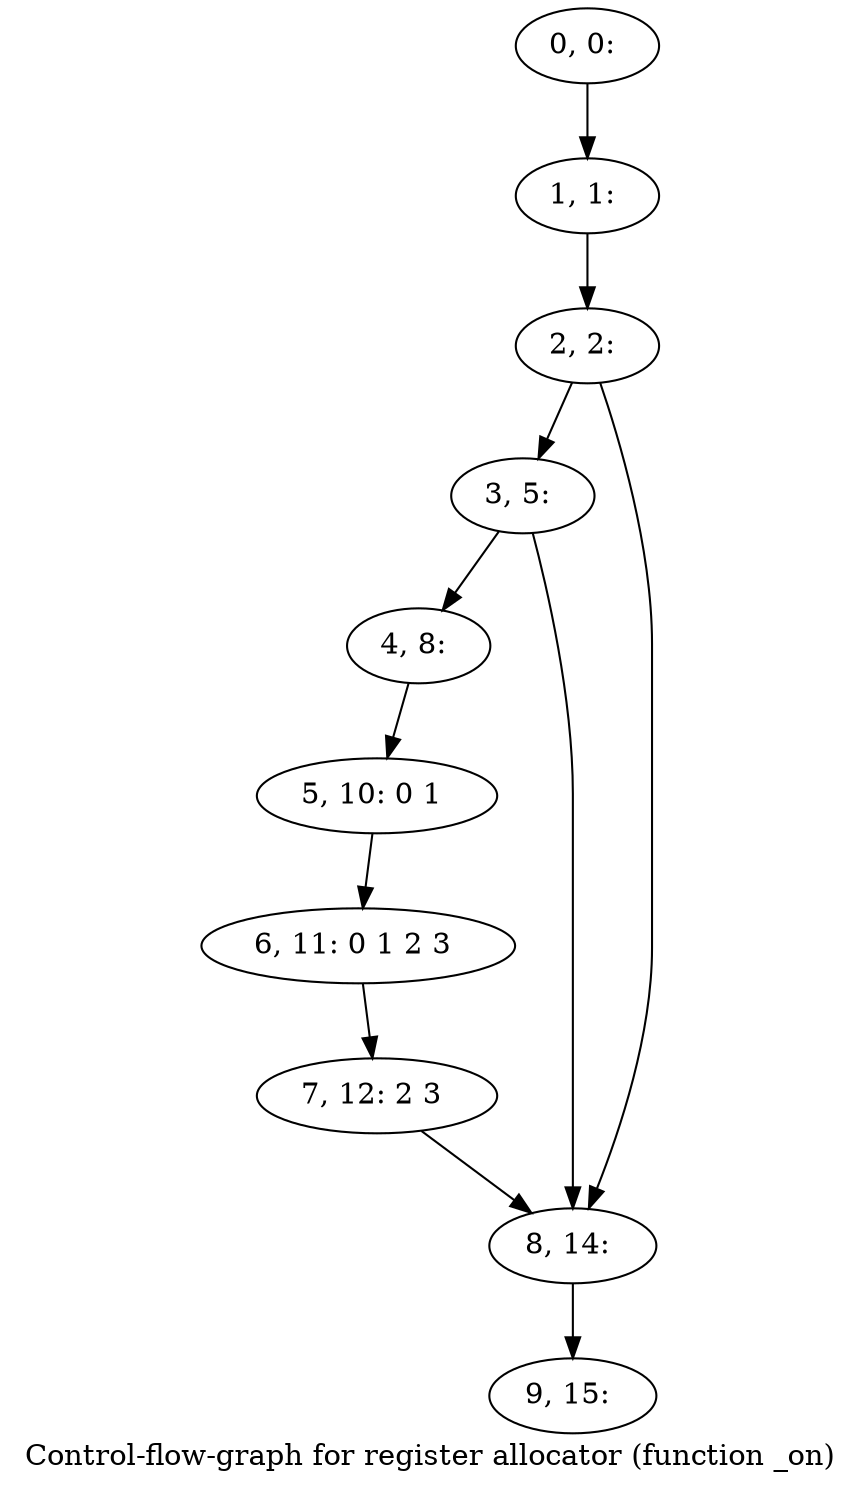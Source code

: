 digraph G {
graph [label="Control-flow-graph for register allocator (function _on)"]
0[label="0, 0: "];
1[label="1, 1: "];
2[label="2, 2: "];
3[label="3, 5: "];
4[label="4, 8: "];
5[label="5, 10: 0 1 "];
6[label="6, 11: 0 1 2 3 "];
7[label="7, 12: 2 3 "];
8[label="8, 14: "];
9[label="9, 15: "];
0->1 ;
1->2 ;
2->3 ;
2->8 ;
3->4 ;
3->8 ;
4->5 ;
5->6 ;
6->7 ;
7->8 ;
8->9 ;
}
